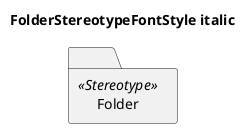 @startuml
'!include ../../../plantuml-styles/plantuml-ae-skinparam-ex.iuml

skinparam FolderStereotypeFontStyle italic

title FolderStereotypeFontStyle italic

folder Folder <<Stereotype>>
@enduml